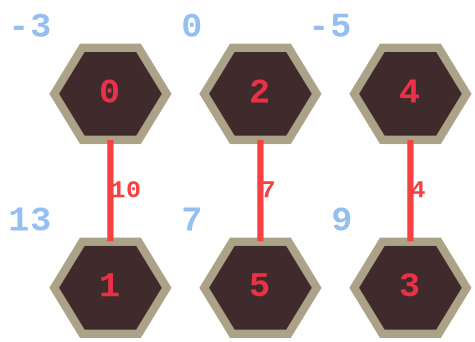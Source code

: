 graph D {
        
graph [dpi=300 bgcolor="#00000000"];
node [style=filled shape=hexagon fillcolor="#3f2b2c" color="#aca287"
      fontcolor="#ec3047" fontsize=17 penwidth=4 fontname="Courier New Bold"]
edge [fontsize=12  fontname="Courier New Bold" penwidth=3 color="#aca287"
      fontcolor="#aca287"]
splines=false

0 [pos="0,0" xlabel=<<font color="#94bff3">-3</font>> xlp="45,0"]
1 [pos="0,-300" xlabel=<<font color="#94bff3">13</font>> xlp="45,-300"]
2 [pos="200,0" xlabel=<<font color="#94bff3">0</font>> xlp="245,0"]
3 [pos="200,-300" xlabel=<<font color="#94bff3">9</font>> xlp="245,-300"]
4 [pos="400,0" xlabel=<<font color="#94bff3">-5</font>> xlp="355,0"]
5 [pos="400,-300" xlabel=<<font color="#94bff3">7</font>> xlp="355,-300"]

0 -- 1 [label="10 " color="#f74141" fontcolor="#f74141"]

2 -- 5 [label="7  " color="#f74141" fontcolor="#f74141"]

4 -- 3 [label="4  " color="#f74141" fontcolor="#f74141"]
}
